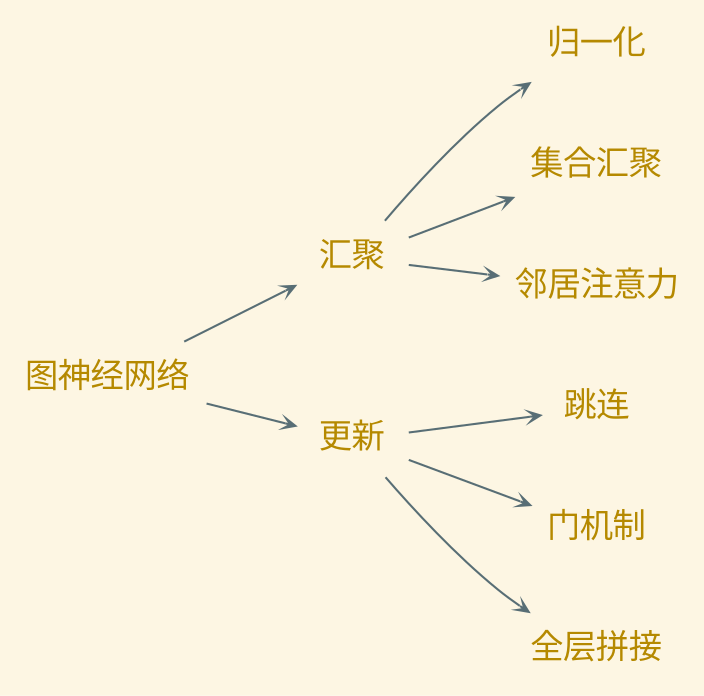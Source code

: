 digraph g {
    graph [nodesep=0.3, ranksep=0.6]
    rankdir=LR
    node [shape=plaintext color="#586e75" fontname="EBG,fzlz" fontcolor="#b58900" fontsize=16]
    edge [arrowhead=vee color="#586e75" fontname="EBG,fzlz" fontcolor="#268bd2" fontsize=16 arrowsize=0.5]
    bgcolor="#fdf6e3"

    图神经网络 -> {汇聚, 更新}

    汇聚 -> {归一化,集合汇聚,邻居注意力}

    更新 -> {跳连,门机制,全层拼接}
}